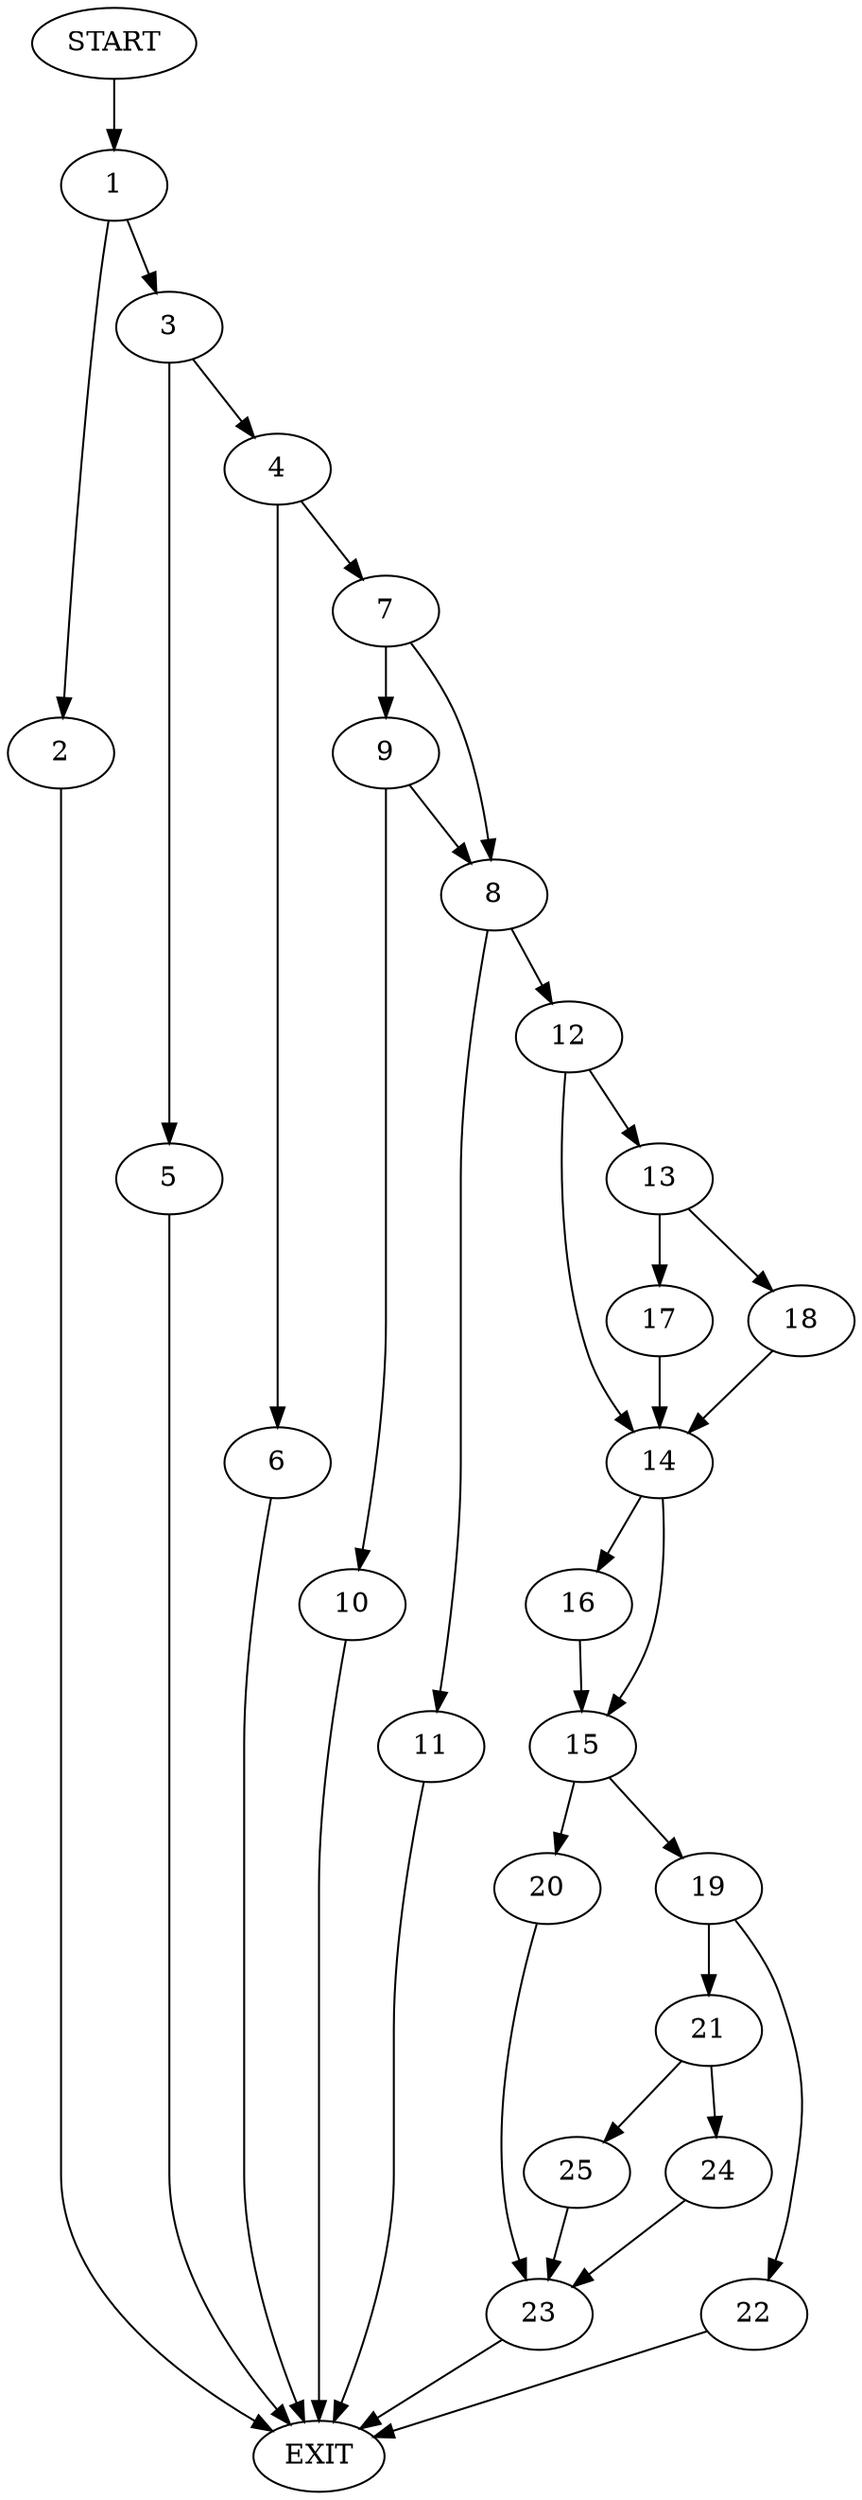 digraph {
0 [label="START"]
26 [label="EXIT"]
0 -> 1
1 -> 2
1 -> 3
3 -> 4
3 -> 5
2 -> 26
5 -> 26
4 -> 6
4 -> 7
6 -> 26
7 -> 8
7 -> 9
9 -> 8
9 -> 10
8 -> 11
8 -> 12
10 -> 26
11 -> 26
12 -> 13
12 -> 14
14 -> 15
14 -> 16
13 -> 17
13 -> 18
18 -> 14
17 -> 14
16 -> 15
15 -> 19
15 -> 20
19 -> 21
19 -> 22
20 -> 23
23 -> 26
22 -> 26
21 -> 24
21 -> 25
24 -> 23
25 -> 23
}
